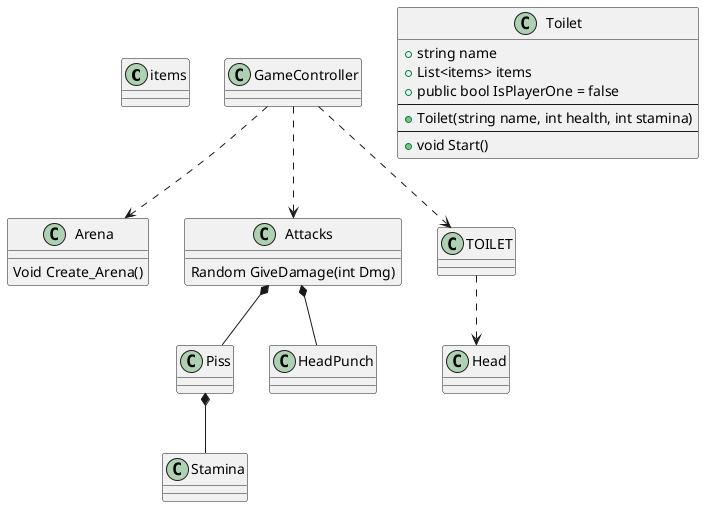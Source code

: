@startuml
class items{}
class GameController{
    
}

class Toilet{
    + string name
    + List<items> items
    + public bool IsPlayerOne = false
    --
    + Toilet(string name, int health, int stamina)
    --
    + void Start()
}

class Piss{
}

class Head{

}
Class HeadPunch{
}

class Arena{
    Void Create_Arena()
}
class Attacks{
 Random GiveDamage(int Dmg)
}
class Stamina{

}
Piss *-- Stamina
Attacks *--  Piss
Attacks *--  HeadPunch
GameController ..> Attacks
GameController ..> Arena
GameController ..> TOILET
TOILET ..> Head
@enduml